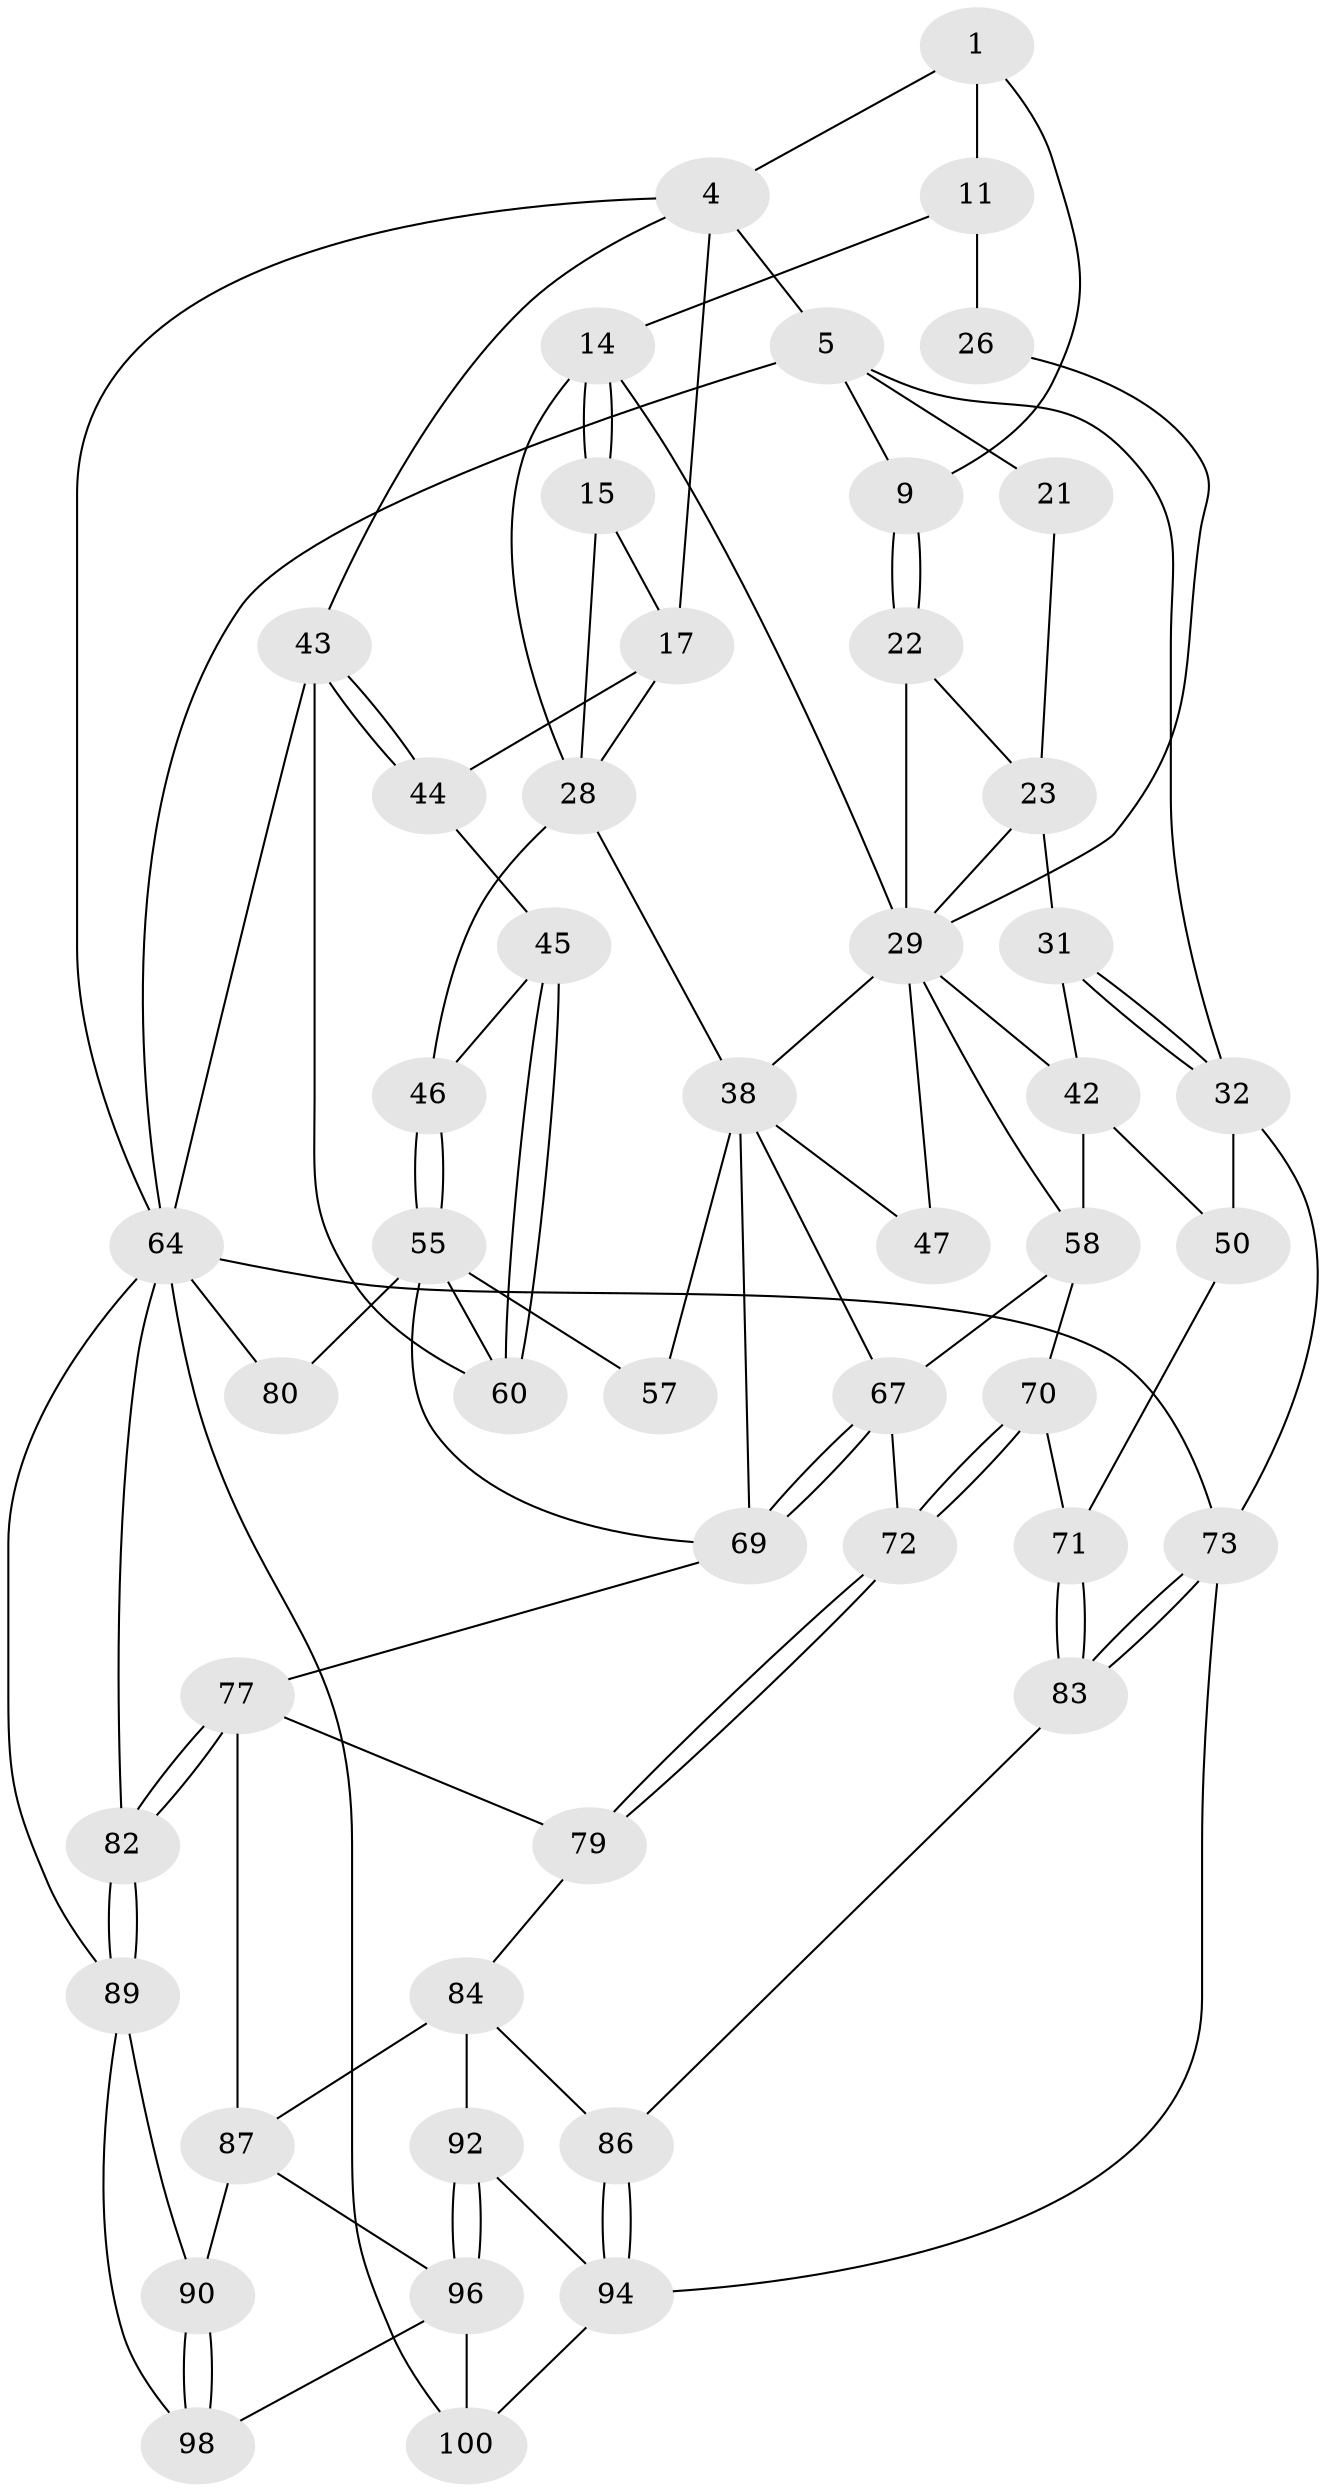 // original degree distribution, {3: 0.03, 5: 0.51, 4: 0.23, 6: 0.23}
// Generated by graph-tools (version 1.1) at 2025/28/03/15/25 16:28:08]
// undirected, 50 vertices, 107 edges
graph export_dot {
graph [start="1"]
  node [color=gray90,style=filled];
  1 [pos="+0.4131041937060115+0",super="+8+2"];
  4 [pos="+1+0",super="+16"];
  5 [pos="+0+0",super="+6"];
  9 [pos="+0.2261670942700243+0.13914507170672208",super="+10"];
  11 [pos="+0.4498788169405868+0",super="+12+20"];
  14 [pos="+0.5466383288857749+0.03185158398619945",super="+27"];
  15 [pos="+0.7508080001562647+0.03233536050177481",super="+19"];
  17 [pos="+0.9615836669785799+0.09505258699929746",super="+18+40"];
  21 [pos="+0.11145902196853139+0.058625481645216956"];
  22 [pos="+0.22284321223379625+0.14325226851740533"];
  23 [pos="+0.10731976017362281+0.18940332951722486",super="+24"];
  26 [pos="+0.3818378829477819+0.24005887175814689"];
  28 [pos="+0.6667591477121286+0.1362618751521343",super="+36"];
  29 [pos="+0.5333462429808924+0.2488392558788979",super="+30+39"];
  31 [pos="+0+0.2158555738720252"];
  32 [pos="+0+0.25719004667888606",super="+51"];
  38 [pos="+0.6271485536040607+0.3222255879507346",super="+52"];
  42 [pos="+0.1732102196738519+0.3373161704296488",super="+49"];
  43 [pos="+1+0.24589848233551073",super="+62"];
  44 [pos="+0.8879878466663519+0.29229112497273313"];
  45 [pos="+0.8829858315774737+0.3694582230459105"];
  46 [pos="+0.7460412656581378+0.3390011260347491"];
  47 [pos="+0.4650527396680304+0.43896011535446416"];
  50 [pos="+0.005980021562897765+0.4317428699125482"];
  55 [pos="+0.7535230049846714+0.5226955468819224",super="+61+56"];
  57 [pos="+0.6811727252825767+0.5066384562630248"];
  58 [pos="+0.2727234458794919+0.45331240079708424",super="+59"];
  60 [pos="+0.9164158515266889+0.41822094032064466"];
  64 [pos="+1+1",super="+75+65"];
  67 [pos="+0.4821171292113501+0.5227616093901163",super="+68"];
  69 [pos="+0.5251458567396522+0.560484854822206",super="+76"];
  70 [pos="+0.2296939122913037+0.5717514121588718"];
  71 [pos="+0.1209654477232733+0.5655451713150684"];
  72 [pos="+0.29189805801341057+0.669988192354091"];
  73 [pos="+0+0.7069112055421392",super="+74"];
  77 [pos="+0.548008786469214+0.7291225911402299",super="+78"];
  79 [pos="+0.29279001463906335+0.6760909311211365"];
  80 [pos="+0.773153866498527+0.5530146827027795"];
  82 [pos="+0.6557056676727447+0.8030211174809377"];
  83 [pos="+0.01919205784805161+0.722455084321345"];
  84 [pos="+0.27257645704049405+0.7144525164480172",super="+88+85"];
  86 [pos="+0.11300606332908177+0.7870895202834781"];
  87 [pos="+0.426370623865223+0.8488158346708853",super="+91"];
  89 [pos="+0.6349362243795954+0.8623851796931982",super="+97"];
  90 [pos="+0.5978206590254971+0.9221750725226492"];
  92 [pos="+0.3286673994436365+0.946205440032768",super="+93"];
  94 [pos="+0.08321311375070996+0.8917845474154715",super="+95"];
  96 [pos="+0.3380991687303477+1",super="+99"];
  98 [pos="+0.5314530891338769+1"];
  100 [pos="+0.22421573090610086+1"];
  1 -- 9;
  1 -- 11 [weight=2];
  1 -- 4;
  4 -- 5;
  4 -- 64;
  4 -- 17;
  4 -- 43;
  5 -- 32;
  5 -- 64;
  5 -- 21;
  5 -- 9;
  9 -- 22;
  9 -- 22;
  11 -- 26 [weight=2];
  11 -- 14;
  14 -- 15;
  14 -- 15;
  14 -- 28;
  14 -- 29;
  15 -- 17;
  15 -- 28;
  17 -- 44;
  17 -- 28;
  21 -- 23;
  22 -- 23;
  22 -- 29;
  23 -- 29;
  23 -- 31;
  26 -- 29;
  28 -- 38;
  28 -- 46;
  29 -- 58;
  29 -- 42;
  29 -- 47 [weight=2];
  29 -- 38;
  31 -- 32;
  31 -- 32;
  31 -- 42;
  32 -- 73;
  32 -- 50;
  38 -- 67;
  38 -- 69;
  38 -- 57 [weight=2];
  38 -- 47;
  42 -- 50;
  42 -- 58;
  43 -- 44;
  43 -- 44;
  43 -- 64;
  43 -- 60;
  44 -- 45;
  45 -- 46;
  45 -- 60;
  45 -- 60;
  46 -- 55;
  46 -- 55;
  50 -- 71;
  55 -- 80;
  55 -- 60;
  55 -- 57;
  55 -- 69;
  58 -- 67;
  58 -- 70;
  64 -- 89;
  64 -- 100;
  64 -- 82;
  64 -- 80 [weight=2];
  64 -- 73;
  67 -- 69;
  67 -- 69;
  67 -- 72;
  69 -- 77;
  70 -- 71;
  70 -- 72;
  70 -- 72;
  71 -- 83;
  71 -- 83;
  72 -- 79;
  72 -- 79;
  73 -- 83;
  73 -- 83;
  73 -- 94;
  77 -- 82;
  77 -- 82;
  77 -- 79;
  77 -- 87;
  79 -- 84;
  82 -- 89;
  82 -- 89;
  83 -- 86;
  84 -- 92 [weight=2];
  84 -- 87;
  84 -- 86;
  86 -- 94;
  86 -- 94;
  87 -- 96;
  87 -- 90;
  89 -- 90;
  89 -- 98;
  90 -- 98;
  90 -- 98;
  92 -- 96;
  92 -- 96;
  92 -- 94;
  94 -- 100;
  96 -- 98;
  96 -- 100;
}

